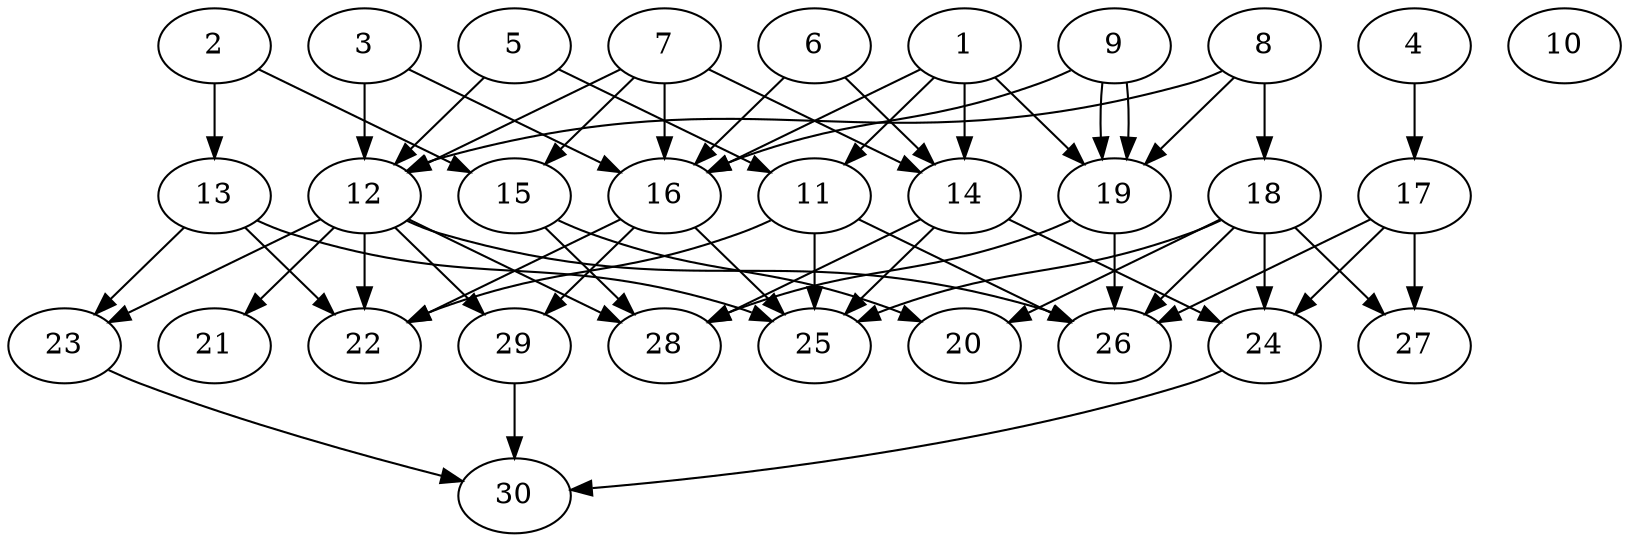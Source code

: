 // DAG automatically generated by daggen at Thu Oct  3 14:04:18 2019
// ./daggen --dot -n 30 --ccr 0.3 --fat 0.7 --regular 0.7 --density 0.6 --mindata 5242880 --maxdata 52428800 
digraph G {
  1 [size="174742187", alpha="0.00", expect_size="52422656"] 
  1 -> 11 [size ="52422656"]
  1 -> 14 [size ="52422656"]
  1 -> 16 [size ="52422656"]
  1 -> 19 [size ="52422656"]
  2 [size="116650667", alpha="0.10", expect_size="34995200"] 
  2 -> 13 [size ="34995200"]
  2 -> 15 [size ="34995200"]
  3 [size="41622187", alpha="0.02", expect_size="12486656"] 
  3 -> 12 [size ="12486656"]
  3 -> 16 [size ="12486656"]
  4 [size="141636267", alpha="0.20", expect_size="42490880"] 
  4 -> 17 [size ="42490880"]
  5 [size="76895573", alpha="0.14", expect_size="23068672"] 
  5 -> 11 [size ="23068672"]
  5 -> 12 [size ="23068672"]
  6 [size="85408427", alpha="0.12", expect_size="25622528"] 
  6 -> 14 [size ="25622528"]
  6 -> 16 [size ="25622528"]
  7 [size="152145920", alpha="0.13", expect_size="45643776"] 
  7 -> 12 [size ="45643776"]
  7 -> 14 [size ="45643776"]
  7 -> 15 [size ="45643776"]
  7 -> 16 [size ="45643776"]
  8 [size="21824853", alpha="0.20", expect_size="6547456"] 
  8 -> 12 [size ="6547456"]
  8 -> 18 [size ="6547456"]
  8 -> 19 [size ="6547456"]
  9 [size="73383253", alpha="0.17", expect_size="22014976"] 
  9 -> 16 [size ="22014976"]
  9 -> 19 [size ="22014976"]
  9 -> 19 [size ="22014976"]
  10 [size="159986347", alpha="0.08", expect_size="47995904"] 
  11 [size="101232640", alpha="0.15", expect_size="30369792"] 
  11 -> 22 [size ="30369792"]
  11 -> 25 [size ="30369792"]
  11 -> 26 [size ="30369792"]
  12 [size="103922347", alpha="0.01", expect_size="31176704"] 
  12 -> 21 [size ="31176704"]
  12 -> 22 [size ="31176704"]
  12 -> 23 [size ="31176704"]
  12 -> 26 [size ="31176704"]
  12 -> 28 [size ="31176704"]
  12 -> 29 [size ="31176704"]
  13 [size="28088320", alpha="0.16", expect_size="8426496"] 
  13 -> 22 [size ="8426496"]
  13 -> 23 [size ="8426496"]
  13 -> 25 [size ="8426496"]
  14 [size="46073173", alpha="0.15", expect_size="13821952"] 
  14 -> 24 [size ="13821952"]
  14 -> 25 [size ="13821952"]
  14 -> 28 [size ="13821952"]
  15 [size="43513173", alpha="0.02", expect_size="13053952"] 
  15 -> 20 [size ="13053952"]
  15 -> 28 [size ="13053952"]
  16 [size="152756907", alpha="0.05", expect_size="45827072"] 
  16 -> 22 [size ="45827072"]
  16 -> 25 [size ="45827072"]
  16 -> 29 [size ="45827072"]
  17 [size="87869440", alpha="0.04", expect_size="26360832"] 
  17 -> 24 [size ="26360832"]
  17 -> 26 [size ="26360832"]
  17 -> 27 [size ="26360832"]
  18 [size="34379093", alpha="0.17", expect_size="10313728"] 
  18 -> 20 [size ="10313728"]
  18 -> 24 [size ="10313728"]
  18 -> 25 [size ="10313728"]
  18 -> 26 [size ="10313728"]
  18 -> 27 [size ="10313728"]
  19 [size="33361920", alpha="0.13", expect_size="10008576"] 
  19 -> 26 [size ="10008576"]
  19 -> 28 [size ="10008576"]
  20 [size="169871360", alpha="0.20", expect_size="50961408"] 
  21 [size="79001600", alpha="0.06", expect_size="23700480"] 
  22 [size="37730987", alpha="0.05", expect_size="11319296"] 
  23 [size="43878400", alpha="0.07", expect_size="13163520"] 
  23 -> 30 [size ="13163520"]
  24 [size="173066240", alpha="0.05", expect_size="51919872"] 
  24 -> 30 [size ="51919872"]
  25 [size="132601173", alpha="0.10", expect_size="39780352"] 
  26 [size="147995307", alpha="0.04", expect_size="44398592"] 
  27 [size="31238827", alpha="0.15", expect_size="9371648"] 
  28 [size="64215040", alpha="0.07", expect_size="19264512"] 
  29 [size="39144107", alpha="0.06", expect_size="11743232"] 
  29 -> 30 [size ="11743232"]
  30 [size="144448853", alpha="0.03", expect_size="43334656"] 
}
